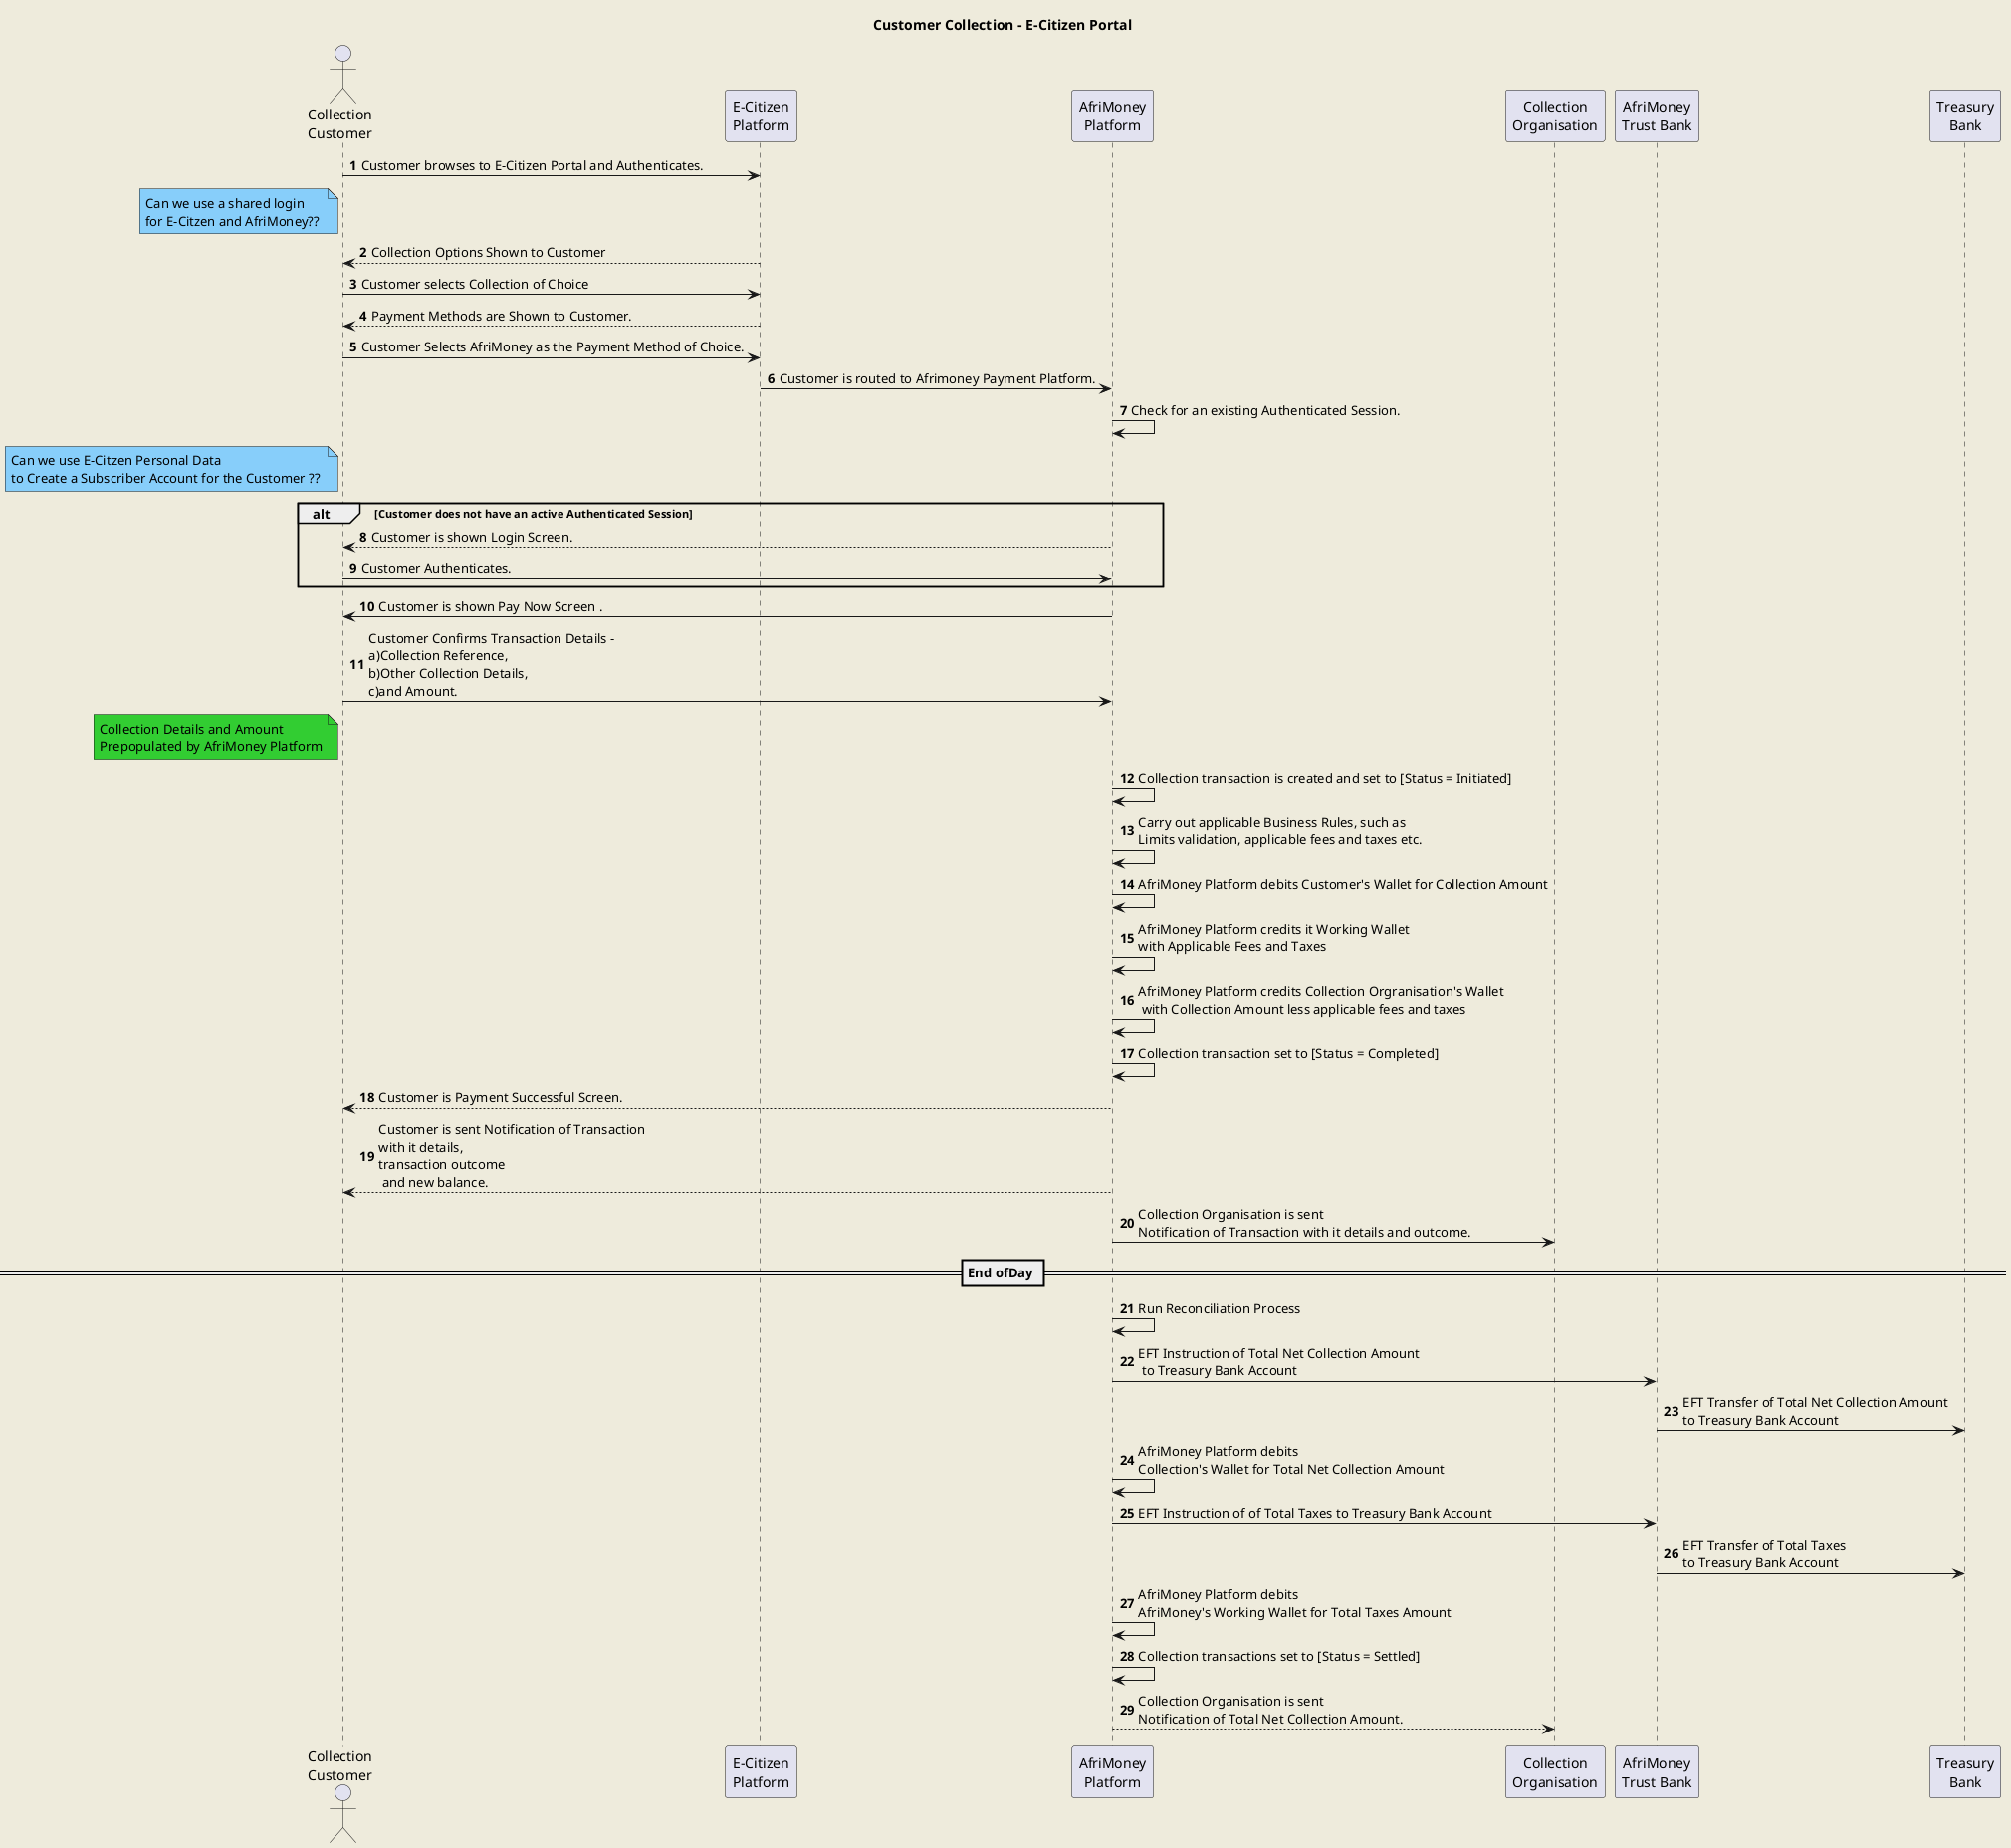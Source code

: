 @startuml Customer Collection - E-Citizen Portal 
skinparam backgroundColor #EEEBDC
' skinparam handwritten true
title Customer Collection - E-Citizen Portal

autonumber



actor contact as "Collection\nCustomer"
participant ec  as "E-Citizen\nPlatform"
participant afri  as "AfriMoney\nPlatform"
participant collect  as "Collection\nOrganisation"
participant trust  as "AfriMoney\nTrust Bank"
participant tb as "Treasury\nBank"



contact -> ec: Customer browses to E-Citizen Portal and Authenticates. 
note left of contact #LightSkyBlue
Can we use a shared login 
for E-Citzen and AfriMoney?? 
end note
ec --> contact: Collection Options Shown to Customer
contact -> ec: Customer selects Collection of Choice
ec --> contact: Payment Methods are Shown to Customer. 
contact -> ec: Customer Selects AfriMoney as the Payment Method of Choice.
ec-> afri: Customer is routed to Afrimoney Payment Platform. 
afri-> afri: Check for an existing Authenticated Session. 
note left of contact #LightSkyBlue
Can we use E-Citzen Personal Data 
to Create a Subscriber Account for the Customer ?? 
end note
alt Customer does not have an active Authenticated Session
afri --> contact: Customer is shown Login Screen. 
contact -> afri: Customer Authenticates. 
end 
afri -> contact: Customer is shown Pay Now Screen .
contact -> afri: Customer Confirms Transaction Details - \na)Collection Reference,\nb)Other Collection Details, \nc)and Amount. 
note left of contact #LimeGreen
Collection Details and Amount 
Prepopulated by AfriMoney Platform
end note
afri -> afri: Collection transaction is created and set to [Status = Initiated]
afri -> afri: Carry out applicable Business Rules, such as \nLimits validation, applicable fees and taxes etc.
afri -> afri: AfriMoney Platform debits Customer's Wallet for Collection Amount
afri -> afri: AfriMoney Platform credits it Working Wallet\nwith Applicable Fees and Taxes 
afri -> afri: AfriMoney Platform credits Collection Orgranisation's Wallet\n with Collection Amount less applicable fees and taxes
afri -> afri: Collection transaction set to [Status = Completed]
afri --> contact: Customer is Payment Successful Screen.
afri --> contact: Customer is sent Notification of Transaction\nwith it details,\ntransaction outcome \n and new balance.
afri -> collect: Collection Organisation is sent \nNotification of Transaction with it details and outcome.
== End ofDay ==
afri -> afri: Run Reconciliation Process
afri -> trust : EFT Instruction of Total Net Collection Amount\n to Treasury Bank Account
trust -> tb : EFT Transfer of Total Net Collection Amount\nto Treasury Bank Account
afri -> afri: AfriMoney Platform debits \nCollection's Wallet for Total Net Collection Amount
afri -> trust : EFT Instruction of of Total Taxes to Treasury Bank Account
trust -> tb : EFT Transfer of Total Taxes \nto Treasury Bank Account
afri -> afri: AfriMoney Platform debits \nAfriMoney's Working Wallet for Total Taxes Amount
afri -> afri: Collection transactions set to [Status = Settled]
afri --> collect: Collection Organisation is sent \nNotification of Total Net Collection Amount.

@enduml
